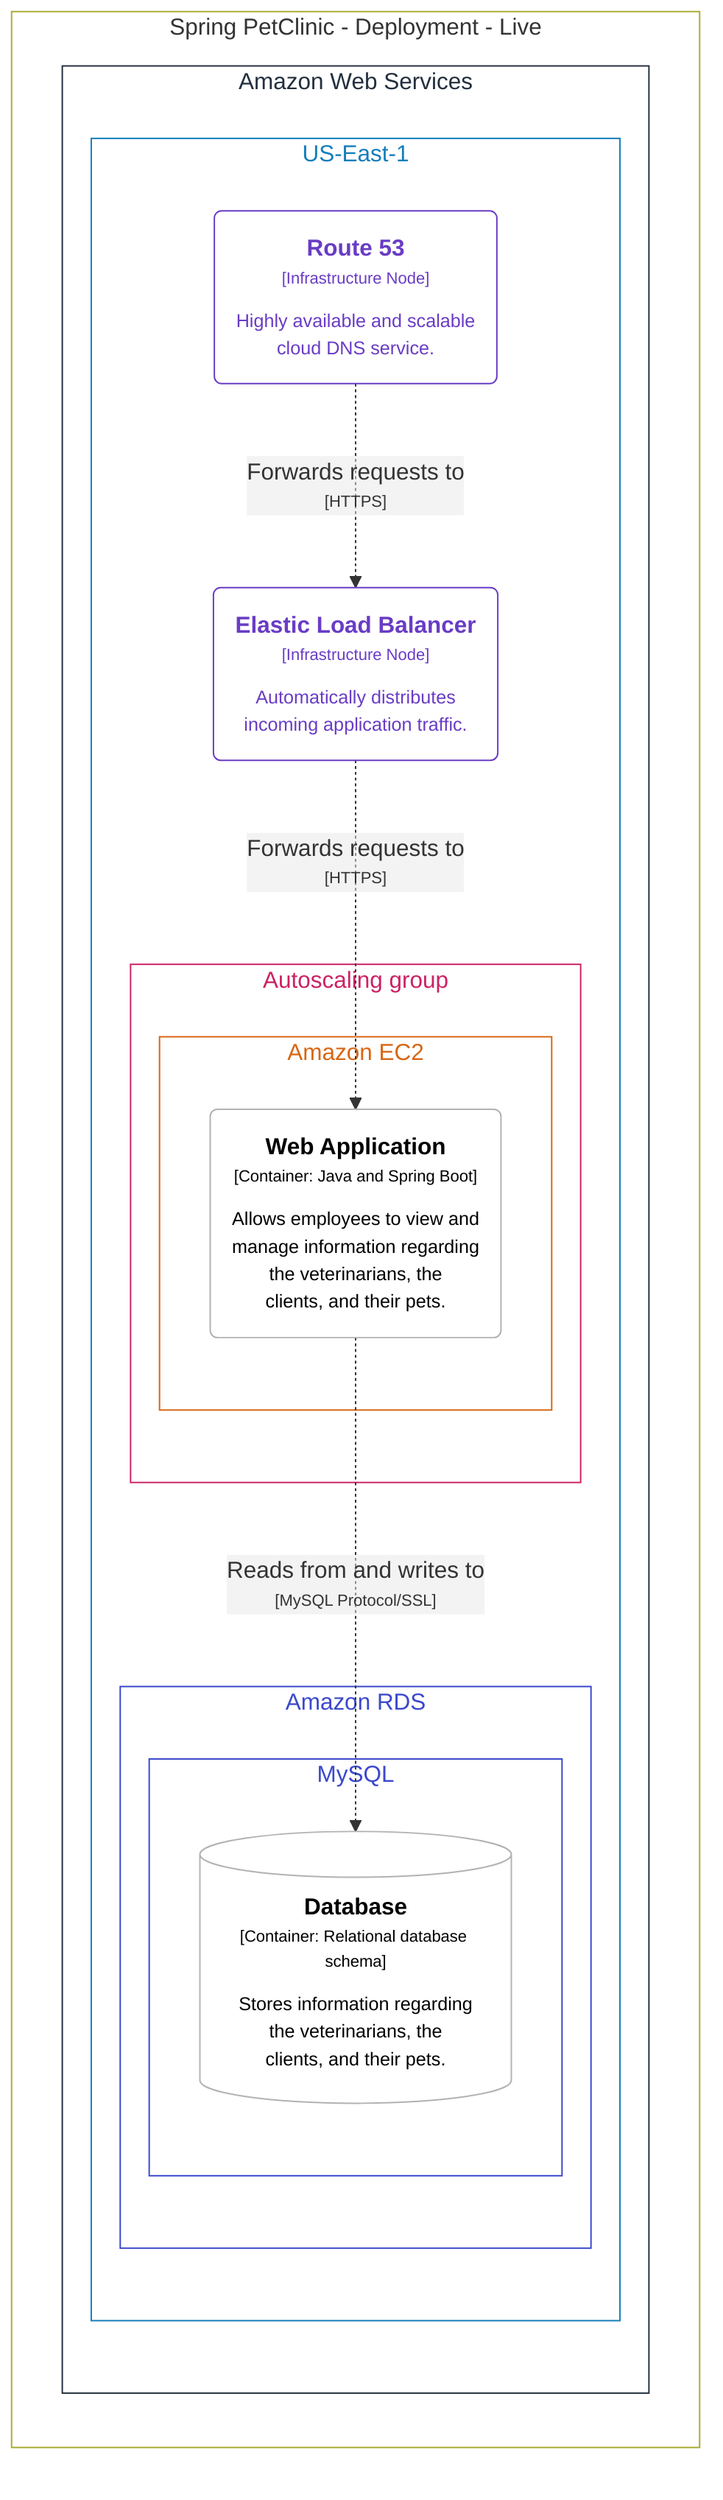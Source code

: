 graph LR
  linkStyle default fill:#ffffff

  subgraph diagram [Spring PetClinic - Deployment - Live]
    style diagram fill:#ffffff

    subgraph 5 [Amazon Web Services]
      style 5 fill:#ffffff,stroke:#232f3e,color:#232f3e

      subgraph 6 [US-East-1]
        style 6 fill:#ffffff,stroke:#147eba,color:#147eba

        subgraph 12 [Amazon RDS]
          style 12 fill:#ffffff,stroke:#3b48cc,color:#3b48cc

          subgraph 13 [MySQL]
            style 13 fill:#ffffff,stroke:#3b48cc,color:#3b48cc

            14[("<div style='font-weight: bold'>Database</div><div style='font-size: 70%; margin-top: 0px'>[Container: Relational database schema]</div><div style='font-size: 80%; margin-top:10px'>Stores information regarding<br />the veterinarians, the<br />clients, and their pets.</div>")]
            style 14 fill:#ffffff,stroke:#b2b2b2,color:#000000
          end

        end

        subgraph 9 [Autoscaling group]
          style 9 fill:#ffffff,stroke:#cc2264,color:#cc2264

          subgraph 10 [Amazon EC2]
            style 10 fill:#ffffff,stroke:#d86613,color:#d86613

            11("<div style='font-weight: bold'>Web Application</div><div style='font-size: 70%; margin-top: 0px'>[Container: Java and Spring Boot]</div><div style='font-size: 80%; margin-top:10px'>Allows employees to view and<br />manage information regarding<br />the veterinarians, the<br />clients, and their pets.</div>")
            style 11 fill:#ffffff,stroke:#b2b2b2,color:#000000
          end

        end

        8("<div style='font-weight: bold'>Elastic Load Balancer</div><div style='font-size: 70%; margin-top: 0px'>[Infrastructure Node]</div><div style='font-size: 80%; margin-top:10px'>Automatically distributes<br />incoming application traffic.</div>")
        style 8 fill:#ffffff,stroke:#693cc5,color:#693cc5
        7("<div style='font-weight: bold'>Route 53</div><div style='font-size: 70%; margin-top: 0px'>[Infrastructure Node]</div><div style='font-size: 80%; margin-top:10px'>Highly available and scalable<br />cloud DNS service.</div>")
        style 7 fill:#ffffff,stroke:#693cc5,color:#693cc5
      end

    end

    11-. "<div>Reads from and writes to</div><div style='font-size: 70%'>[MySQL Protocol/SSL]</div>" .->14
    7-. "<div>Forwards requests to</div><div style='font-size: 70%'>[HTTPS]</div>" .->8
    8-. "<div>Forwards requests to</div><div style='font-size: 70%'>[HTTPS]</div>" .->11
  end
